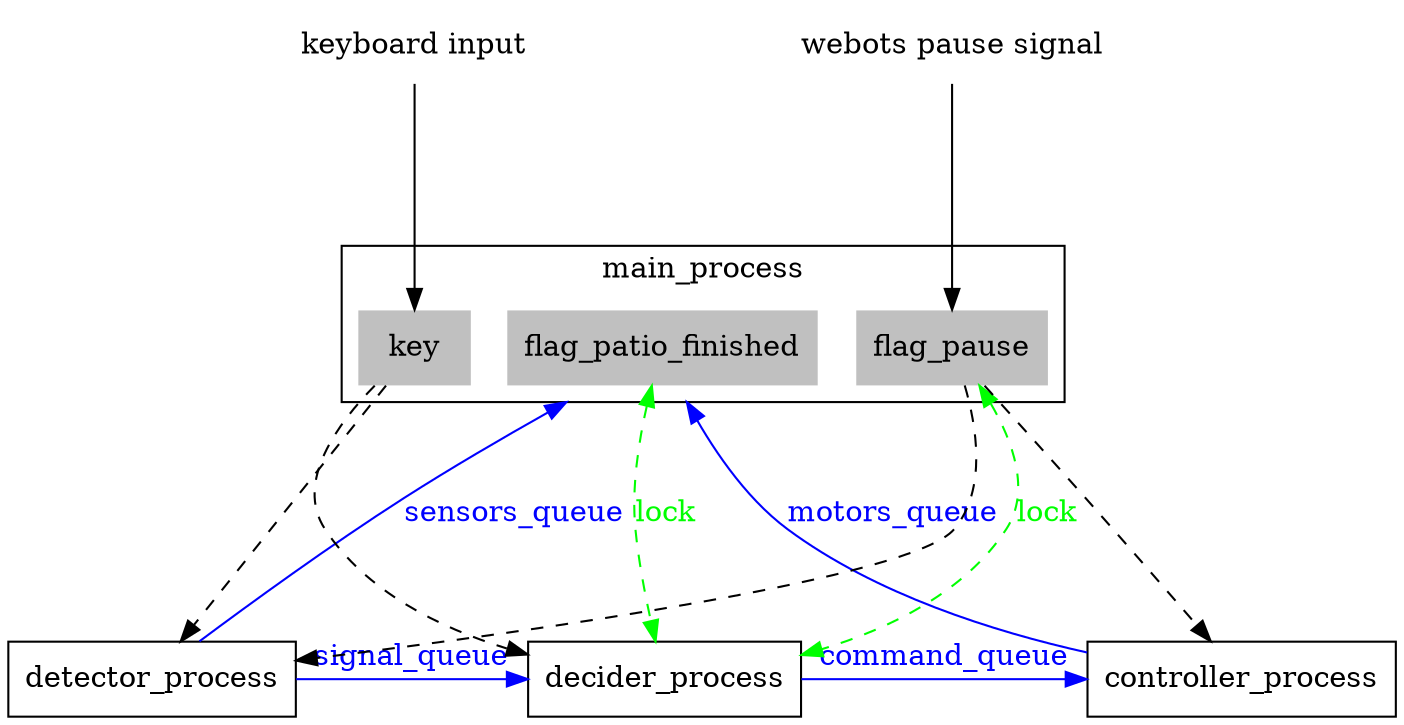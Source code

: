 digraph G{
    compound=true
    node [shape=box]
    ranksep=1.5
    "keyboard input" [shape=none]
    "webots pause signal" [shape=none]
    {rank=same detector_process decider_process controller_process}
    detector_process -> decider_process [label="signal_queue" color=blue fontcolor=blue]
    decider_process -> controller_process [label="command_queue" color=blue fontcolor=blue]
    subgraph cluster0 {
        label=main_process
        node [shape=none; fillcolor=grey; style=filled]
        flag_pause
        flag_patio_finished
        key
    }
    flag_pause -> {detector_process controller_process} [style=dashed]
    flag_pause -> decider_process [label="lock" dir=both style=dashed color=green fontcolor=green]
    flag_patio_finished -> decider_process [label="lock" dir=both style=dashed color=green fontcolor=green]
    key -> {detector_process, decider_process} [style=dashed]
    "webots pause signal" -> flag_pause
    "keyboard input" -> key
    detector_process -> flag_patio_finished [label="sensors_queue" lhead=cluster0 color=blue fontcolor=blue]
    controller_process -> flag_patio_finished [label="motors_queue" lhead=cluster0 color=blue fontcolor=blue]
}